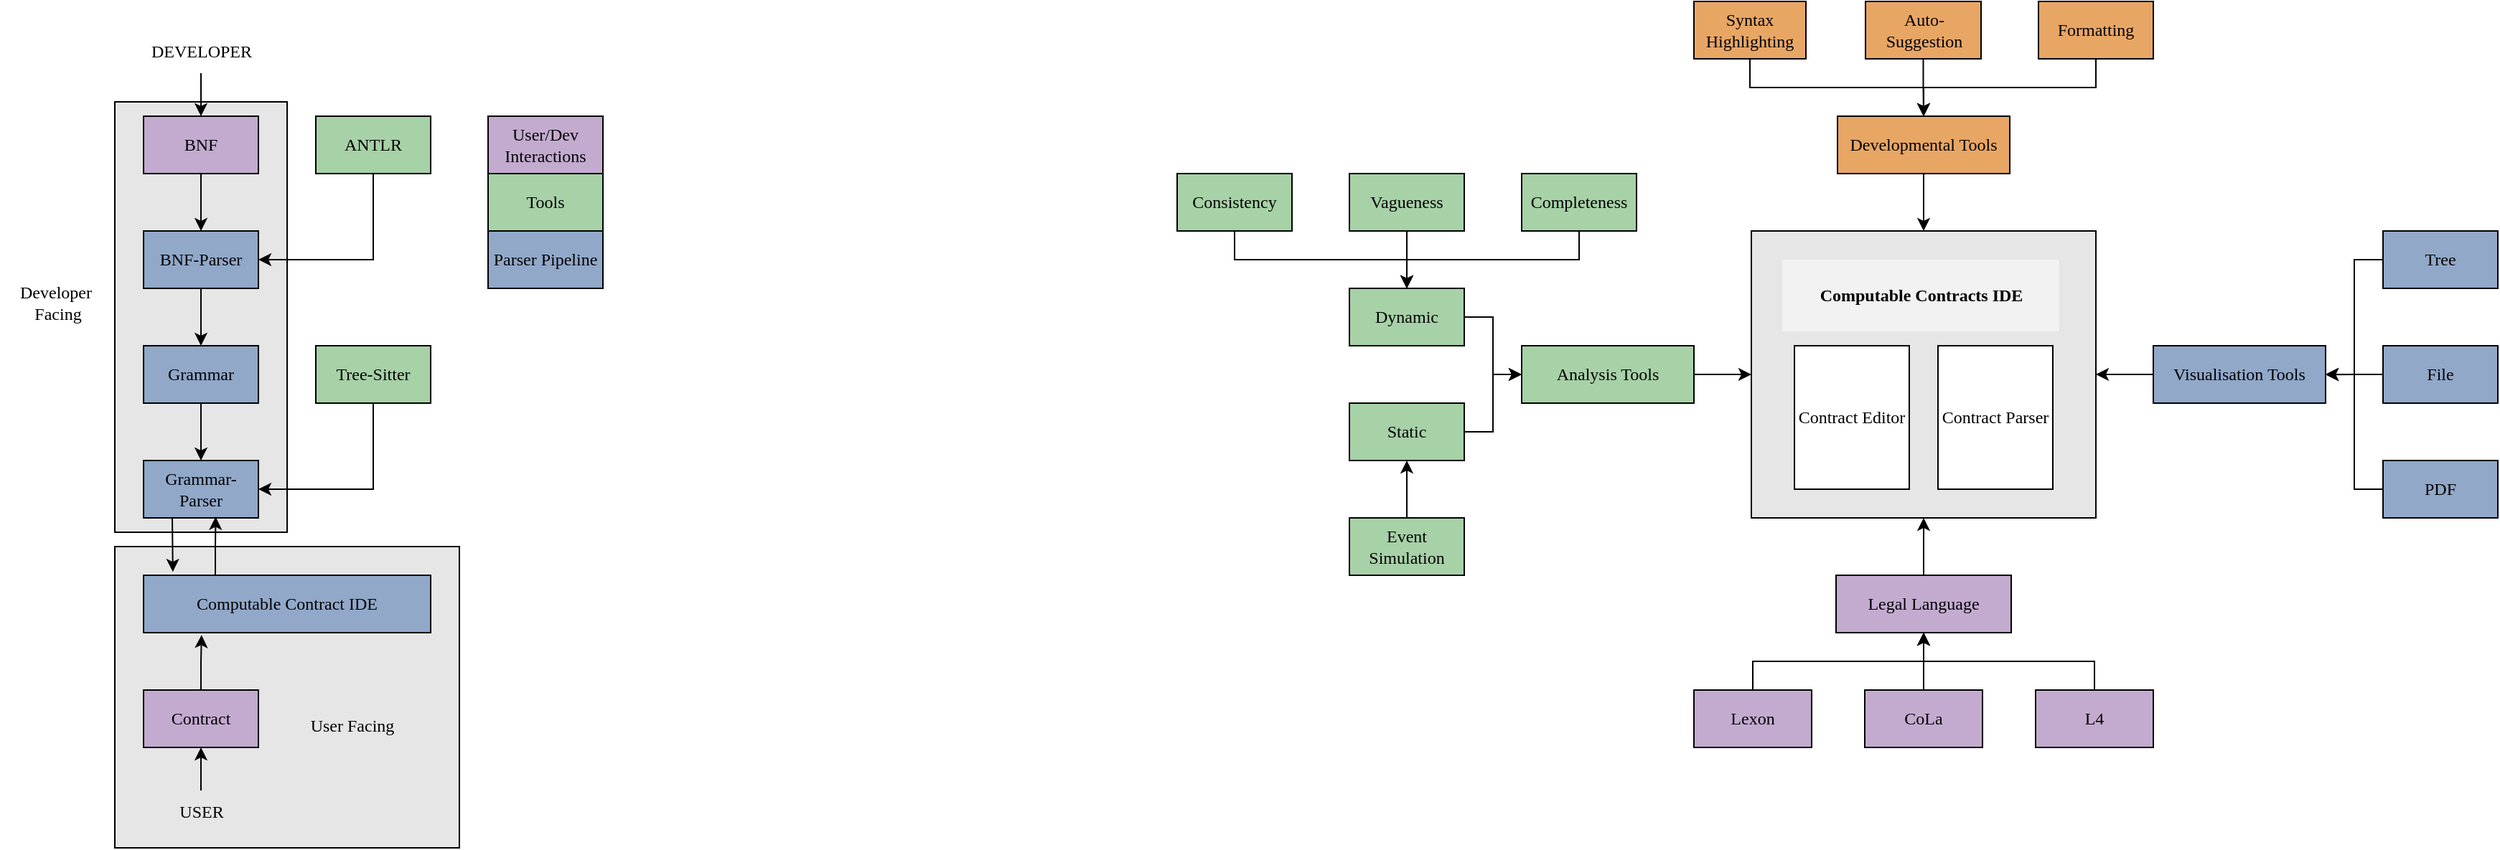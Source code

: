 <mxfile version="26.0.5">
  <diagram name="Page-1" id="Yk5gqsM_una3mSJjagre">
    <mxGraphModel dx="1360" dy="732" grid="1" gridSize="10" guides="1" tooltips="1" connect="1" arrows="1" fold="1" page="1" pageScale="1" pageWidth="850" pageHeight="1100" math="0" shadow="0">
      <root>
        <mxCell id="0" />
        <mxCell id="1" parent="0" />
        <mxCell id="toREJBgp3T2Z5otdVvuI-4" value="" style="rounded=0;whiteSpace=wrap;html=1;fillColor=#E6E6E6;" parent="1" vertex="1">
          <mxGeometry x="1280" y="200" width="240" height="200" as="geometry" />
        </mxCell>
        <mxCell id="Hwh45yyVBSEUl5WAiRsI-37" value="" style="rounded=0;whiteSpace=wrap;html=1;fillColor=#E6E6E6;" parent="1" vertex="1">
          <mxGeometry x="140" y="420" width="240" height="210" as="geometry" />
        </mxCell>
        <mxCell id="Hwh45yyVBSEUl5WAiRsI-35" value="" style="rounded=0;whiteSpace=wrap;html=1;fillColor=#E6E6E6;" parent="1" vertex="1">
          <mxGeometry x="140" y="110" width="120" height="300" as="geometry" />
        </mxCell>
        <mxCell id="Hwh45yyVBSEUl5WAiRsI-8" style="edgeStyle=orthogonalEdgeStyle;rounded=0;orthogonalLoop=1;jettySize=auto;html=1;entryX=0.5;entryY=0;entryDx=0;entryDy=0;" parent="1" source="Hwh45yyVBSEUl5WAiRsI-1" target="Hwh45yyVBSEUl5WAiRsI-7" edge="1">
          <mxGeometry relative="1" as="geometry" />
        </mxCell>
        <mxCell id="Hwh45yyVBSEUl5WAiRsI-1" value="&lt;font face=&quot;Avenir&quot;&gt;BNF&lt;/font&gt;" style="rounded=0;whiteSpace=wrap;html=1;fillColor=#C3ABD0;" parent="1" vertex="1">
          <mxGeometry x="160" y="120" width="80" height="40" as="geometry" />
        </mxCell>
        <mxCell id="Hwh45yyVBSEUl5WAiRsI-4" style="edgeStyle=orthogonalEdgeStyle;rounded=0;orthogonalLoop=1;jettySize=auto;html=1;entryX=0.5;entryY=0;entryDx=0;entryDy=0;" parent="1" source="Hwh45yyVBSEUl5WAiRsI-3" target="Hwh45yyVBSEUl5WAiRsI-1" edge="1">
          <mxGeometry relative="1" as="geometry" />
        </mxCell>
        <mxCell id="Hwh45yyVBSEUl5WAiRsI-3" value="&lt;font face=&quot;Avenir&quot;&gt;DEVELOPER&lt;/font&gt;" style="text;html=1;align=center;verticalAlign=middle;resizable=0;points=[];autosize=1;strokeColor=none;fillColor=none;" parent="1" vertex="1">
          <mxGeometry x="155" y="60" width="90" height="30" as="geometry" />
        </mxCell>
        <mxCell id="Hwh45yyVBSEUl5WAiRsI-6" style="edgeStyle=orthogonalEdgeStyle;rounded=0;orthogonalLoop=1;jettySize=auto;html=1;entryX=1;entryY=0.5;entryDx=0;entryDy=0;exitX=0.5;exitY=1;exitDx=0;exitDy=0;" parent="1" source="Hwh45yyVBSEUl5WAiRsI-5" target="Hwh45yyVBSEUl5WAiRsI-7" edge="1">
          <mxGeometry relative="1" as="geometry">
            <mxPoint x="320" y="200" as="targetPoint" />
          </mxGeometry>
        </mxCell>
        <mxCell id="Hwh45yyVBSEUl5WAiRsI-5" value="&lt;font face=&quot;Avenir&quot;&gt;ANTLR&lt;/font&gt;" style="rounded=0;whiteSpace=wrap;html=1;fillColor=#A7D1A7;" parent="1" vertex="1">
          <mxGeometry x="280" y="120" width="80" height="40" as="geometry" />
        </mxCell>
        <mxCell id="Hwh45yyVBSEUl5WAiRsI-10" style="edgeStyle=orthogonalEdgeStyle;rounded=0;orthogonalLoop=1;jettySize=auto;html=1;" parent="1" source="Hwh45yyVBSEUl5WAiRsI-7" target="Hwh45yyVBSEUl5WAiRsI-9" edge="1">
          <mxGeometry relative="1" as="geometry" />
        </mxCell>
        <mxCell id="Hwh45yyVBSEUl5WAiRsI-7" value="&lt;font face=&quot;Avenir&quot;&gt;BNF-Parser&lt;/font&gt;" style="rounded=0;whiteSpace=wrap;html=1;fillColor=#91A8C9;" parent="1" vertex="1">
          <mxGeometry x="160" y="200" width="80" height="40" as="geometry" />
        </mxCell>
        <mxCell id="Hwh45yyVBSEUl5WAiRsI-11" style="edgeStyle=orthogonalEdgeStyle;rounded=0;orthogonalLoop=1;jettySize=auto;html=1;" parent="1" source="Hwh45yyVBSEUl5WAiRsI-9" target="Hwh45yyVBSEUl5WAiRsI-12" edge="1">
          <mxGeometry relative="1" as="geometry">
            <mxPoint x="200" y="360" as="targetPoint" />
          </mxGeometry>
        </mxCell>
        <mxCell id="Hwh45yyVBSEUl5WAiRsI-9" value="&lt;font face=&quot;Avenir&quot;&gt;Grammar&lt;/font&gt;" style="rounded=0;whiteSpace=wrap;html=1;fillColor=#91A8C9;" parent="1" vertex="1">
          <mxGeometry x="160" y="280" width="80" height="40" as="geometry" />
        </mxCell>
        <mxCell id="Hwh45yyVBSEUl5WAiRsI-12" value="&lt;font face=&quot;Avenir&quot;&gt;Grammar-Parser&lt;/font&gt;" style="rounded=0;whiteSpace=wrap;html=1;fillColor=#91A8C9;" parent="1" vertex="1">
          <mxGeometry x="160" y="360" width="80" height="40" as="geometry" />
        </mxCell>
        <mxCell id="Hwh45yyVBSEUl5WAiRsI-15" style="edgeStyle=orthogonalEdgeStyle;rounded=0;orthogonalLoop=1;jettySize=auto;html=1;entryX=1;entryY=0.5;entryDx=0;entryDy=0;exitX=0.5;exitY=1;exitDx=0;exitDy=0;" parent="1" source="Hwh45yyVBSEUl5WAiRsI-14" target="Hwh45yyVBSEUl5WAiRsI-12" edge="1">
          <mxGeometry relative="1" as="geometry" />
        </mxCell>
        <mxCell id="Hwh45yyVBSEUl5WAiRsI-14" value="&lt;font face=&quot;Avenir&quot;&gt;Tree-Sitter&lt;/font&gt;" style="rounded=0;whiteSpace=wrap;html=1;fillColor=#A7D1A7;" parent="1" vertex="1">
          <mxGeometry x="280" y="280" width="80" height="40" as="geometry" />
        </mxCell>
        <mxCell id="Hwh45yyVBSEUl5WAiRsI-18" value="&lt;font face=&quot;Avenir&quot;&gt;Computable Contract IDE&lt;/font&gt;" style="rounded=0;whiteSpace=wrap;html=1;fillColor=#91A8C9;" parent="1" vertex="1">
          <mxGeometry x="160" y="440" width="200" height="40" as="geometry" />
        </mxCell>
        <mxCell id="Hwh45yyVBSEUl5WAiRsI-23" style="edgeStyle=orthogonalEdgeStyle;rounded=0;orthogonalLoop=1;jettySize=auto;html=1;exitX=0.25;exitY=1;exitDx=0;exitDy=0;entryX=0.102;entryY=-0.06;entryDx=0;entryDy=0;entryPerimeter=0;" parent="1" source="Hwh45yyVBSEUl5WAiRsI-12" target="Hwh45yyVBSEUl5WAiRsI-18" edge="1">
          <mxGeometry relative="1" as="geometry" />
        </mxCell>
        <mxCell id="Hwh45yyVBSEUl5WAiRsI-26" style="edgeStyle=orthogonalEdgeStyle;rounded=0;orthogonalLoop=1;jettySize=auto;html=1;exitX=0.25;exitY=0;exitDx=0;exitDy=0;entryX=0.628;entryY=0.982;entryDx=0;entryDy=0;entryPerimeter=0;" parent="1" source="Hwh45yyVBSEUl5WAiRsI-18" target="Hwh45yyVBSEUl5WAiRsI-12" edge="1">
          <mxGeometry relative="1" as="geometry" />
        </mxCell>
        <mxCell id="Hwh45yyVBSEUl5WAiRsI-28" value="&lt;font face=&quot;Avenir&quot;&gt;Contract&lt;/font&gt;" style="rounded=0;whiteSpace=wrap;html=1;fillColor=#C3ABD0;" parent="1" vertex="1">
          <mxGeometry x="160" y="520" width="80" height="40" as="geometry" />
        </mxCell>
        <mxCell id="Hwh45yyVBSEUl5WAiRsI-31" style="edgeStyle=orthogonalEdgeStyle;rounded=0;orthogonalLoop=1;jettySize=auto;html=1;entryX=0.202;entryY=1.041;entryDx=0;entryDy=0;entryPerimeter=0;" parent="1" source="Hwh45yyVBSEUl5WAiRsI-28" target="Hwh45yyVBSEUl5WAiRsI-18" edge="1">
          <mxGeometry relative="1" as="geometry" />
        </mxCell>
        <mxCell id="Hwh45yyVBSEUl5WAiRsI-33" style="edgeStyle=orthogonalEdgeStyle;rounded=0;orthogonalLoop=1;jettySize=auto;html=1;entryX=0.5;entryY=1;entryDx=0;entryDy=0;" parent="1" source="Hwh45yyVBSEUl5WAiRsI-32" target="Hwh45yyVBSEUl5WAiRsI-28" edge="1">
          <mxGeometry relative="1" as="geometry" />
        </mxCell>
        <mxCell id="Hwh45yyVBSEUl5WAiRsI-32" value="&lt;font face=&quot;Avenir&quot;&gt;USER&lt;/font&gt;" style="text;html=1;align=center;verticalAlign=middle;resizable=0;points=[];autosize=1;strokeColor=none;fillColor=none;" parent="1" vertex="1">
          <mxGeometry x="175" y="590" width="50" height="30" as="geometry" />
        </mxCell>
        <mxCell id="Hwh45yyVBSEUl5WAiRsI-38" value="&lt;font face=&quot;Avenir&quot;&gt;Developer&amp;nbsp;&lt;/font&gt;&lt;div&gt;&lt;font face=&quot;Avenir&quot;&gt;Facing&lt;/font&gt;&lt;/div&gt;" style="text;html=1;align=center;verticalAlign=middle;resizable=0;points=[];autosize=1;strokeColor=none;fillColor=none;" parent="1" vertex="1">
          <mxGeometry x="60" y="230" width="80" height="40" as="geometry" />
        </mxCell>
        <mxCell id="Hwh45yyVBSEUl5WAiRsI-39" value="&lt;font face=&quot;Avenir&quot;&gt;User Facing&lt;/font&gt;" style="text;html=1;align=center;verticalAlign=middle;resizable=0;points=[];autosize=1;strokeColor=none;fillColor=none;" parent="1" vertex="1">
          <mxGeometry x="260" y="530" width="90" height="30" as="geometry" />
        </mxCell>
        <mxCell id="Hwh45yyVBSEUl5WAiRsI-41" value="&lt;font face=&quot;Avenir&quot;&gt;User/Dev Interactions&lt;/font&gt;" style="rounded=0;whiteSpace=wrap;html=1;fillColor=#C3ABD0;" parent="1" vertex="1">
          <mxGeometry x="400" y="120" width="80" height="40" as="geometry" />
        </mxCell>
        <mxCell id="Hwh45yyVBSEUl5WAiRsI-42" value="&lt;font face=&quot;Avenir&quot;&gt;Tools&lt;/font&gt;" style="rounded=0;whiteSpace=wrap;html=1;fillColor=#A7D1A7;" parent="1" vertex="1">
          <mxGeometry x="400" y="160" width="80" height="40" as="geometry" />
        </mxCell>
        <mxCell id="Hwh45yyVBSEUl5WAiRsI-43" value="&lt;font face=&quot;Avenir&quot;&gt;Parser Pipeline&lt;/font&gt;" style="rounded=0;whiteSpace=wrap;html=1;fillColor=#91A8C9;" parent="1" vertex="1">
          <mxGeometry x="400" y="200" width="80" height="40" as="geometry" />
        </mxCell>
        <mxCell id="toREJBgp3T2Z5otdVvuI-7" style="edgeStyle=orthogonalEdgeStyle;rounded=0;orthogonalLoop=1;jettySize=auto;html=1;entryX=0.5;entryY=1;entryDx=0;entryDy=0;" parent="1" source="toREJBgp3T2Z5otdVvuI-1" target="toREJBgp3T2Z5otdVvuI-4" edge="1">
          <mxGeometry relative="1" as="geometry" />
        </mxCell>
        <mxCell id="toREJBgp3T2Z5otdVvuI-1" value="&lt;font face=&quot;Avenir&quot;&gt;Legal Language&lt;/font&gt;" style="rounded=0;whiteSpace=wrap;html=1;fillColor=#C3ABD0;" parent="1" vertex="1">
          <mxGeometry x="1339" y="440" width="122" height="40" as="geometry" />
        </mxCell>
        <mxCell id="toREJBgp3T2Z5otdVvuI-5" style="edgeStyle=orthogonalEdgeStyle;rounded=0;orthogonalLoop=1;jettySize=auto;html=1;entryX=0;entryY=0.5;entryDx=0;entryDy=0;" parent="1" source="toREJBgp3T2Z5otdVvuI-2" target="toREJBgp3T2Z5otdVvuI-4" edge="1">
          <mxGeometry relative="1" as="geometry" />
        </mxCell>
        <mxCell id="toREJBgp3T2Z5otdVvuI-2" value="&lt;font face=&quot;Avenir&quot;&gt;Analysis Tools&lt;/font&gt;" style="rounded=0;whiteSpace=wrap;html=1;fillColor=#A7D1A7;" parent="1" vertex="1">
          <mxGeometry x="1120" y="280" width="120" height="40" as="geometry" />
        </mxCell>
        <mxCell id="toREJBgp3T2Z5otdVvuI-6" style="edgeStyle=orthogonalEdgeStyle;rounded=0;orthogonalLoop=1;jettySize=auto;html=1;entryX=1;entryY=0.5;entryDx=0;entryDy=0;" parent="1" source="toREJBgp3T2Z5otdVvuI-3" target="toREJBgp3T2Z5otdVvuI-4" edge="1">
          <mxGeometry relative="1" as="geometry" />
        </mxCell>
        <mxCell id="toREJBgp3T2Z5otdVvuI-3" value="&lt;font face=&quot;Avenir&quot;&gt;Visualisation Tools&lt;/font&gt;" style="rounded=0;whiteSpace=wrap;html=1;fillColor=#91A8C9;" parent="1" vertex="1">
          <mxGeometry x="1560" y="280" width="120" height="40" as="geometry" />
        </mxCell>
        <mxCell id="toREJBgp3T2Z5otdVvuI-8" value="&lt;font face=&quot;Avenir&quot;&gt;Computable Contracts IDE&lt;/font&gt;" style="text;html=1;align=center;verticalAlign=middle;whiteSpace=wrap;rounded=0;fontStyle=1;fillColor=#F2F2F2;" parent="1" vertex="1">
          <mxGeometry x="1301.63" y="220" width="192.75" height="50" as="geometry" />
        </mxCell>
        <mxCell id="toREJBgp3T2Z5otdVvuI-9" value="&lt;font face=&quot;Avenir&quot;&gt;Contract Editor&lt;/font&gt;" style="rounded=0;whiteSpace=wrap;html=1;fontStyle=0" parent="1" vertex="1">
          <mxGeometry x="1310" y="280" width="80" height="100" as="geometry" />
        </mxCell>
        <mxCell id="toREJBgp3T2Z5otdVvuI-10" value="&lt;font face=&quot;Avenir&quot;&gt;Contract Parser&lt;/font&gt;" style="rounded=0;whiteSpace=wrap;html=1;fontStyle=0" parent="1" vertex="1">
          <mxGeometry x="1410" y="280" width="80" height="100" as="geometry" />
        </mxCell>
        <mxCell id="ZlwTb9oOvierl9NkocId-6" style="edgeStyle=orthogonalEdgeStyle;rounded=0;orthogonalLoop=1;jettySize=auto;html=1;entryX=1;entryY=0.5;entryDx=0;entryDy=0;" edge="1" parent="1" source="ZlwTb9oOvierl9NkocId-1" target="toREJBgp3T2Z5otdVvuI-3">
          <mxGeometry relative="1" as="geometry" />
        </mxCell>
        <mxCell id="ZlwTb9oOvierl9NkocId-1" value="&lt;font face=&quot;Avenir&quot;&gt;Tree&lt;/font&gt;" style="rounded=0;whiteSpace=wrap;html=1;fillColor=#91A8C9;" vertex="1" parent="1">
          <mxGeometry x="1720" y="200" width="80" height="40" as="geometry" />
        </mxCell>
        <mxCell id="ZlwTb9oOvierl9NkocId-5" style="edgeStyle=orthogonalEdgeStyle;rounded=0;orthogonalLoop=1;jettySize=auto;html=1;exitX=0;exitY=0.5;exitDx=0;exitDy=0;" edge="1" parent="1" source="ZlwTb9oOvierl9NkocId-2">
          <mxGeometry relative="1" as="geometry">
            <mxPoint x="1680" y="300.167" as="targetPoint" />
          </mxGeometry>
        </mxCell>
        <mxCell id="ZlwTb9oOvierl9NkocId-2" value="&lt;font face=&quot;Avenir&quot;&gt;File&lt;/font&gt;" style="rounded=0;whiteSpace=wrap;html=1;fillColor=#91A8C9;" vertex="1" parent="1">
          <mxGeometry x="1720" y="280" width="80" height="40" as="geometry" />
        </mxCell>
        <mxCell id="ZlwTb9oOvierl9NkocId-4" style="edgeStyle=orthogonalEdgeStyle;rounded=0;orthogonalLoop=1;jettySize=auto;html=1;exitX=0;exitY=0.5;exitDx=0;exitDy=0;entryX=1;entryY=0.5;entryDx=0;entryDy=0;" edge="1" parent="1" source="ZlwTb9oOvierl9NkocId-3" target="toREJBgp3T2Z5otdVvuI-3">
          <mxGeometry relative="1" as="geometry" />
        </mxCell>
        <mxCell id="ZlwTb9oOvierl9NkocId-3" value="&lt;font face=&quot;Avenir&quot;&gt;PDF&lt;/font&gt;" style="rounded=0;whiteSpace=wrap;html=1;fillColor=#91A8C9;" vertex="1" parent="1">
          <mxGeometry x="1720" y="360" width="80" height="40" as="geometry" />
        </mxCell>
        <mxCell id="ZlwTb9oOvierl9NkocId-8" style="edgeStyle=orthogonalEdgeStyle;rounded=0;orthogonalLoop=1;jettySize=auto;html=1;entryX=0;entryY=0.5;entryDx=0;entryDy=0;" edge="1" parent="1" source="ZlwTb9oOvierl9NkocId-7" target="toREJBgp3T2Z5otdVvuI-2">
          <mxGeometry relative="1" as="geometry" />
        </mxCell>
        <mxCell id="ZlwTb9oOvierl9NkocId-7" value="&lt;font face=&quot;Avenir&quot;&gt;Dynamic&lt;/font&gt;" style="rounded=0;whiteSpace=wrap;html=1;fillColor=#A7D1A7;" vertex="1" parent="1">
          <mxGeometry x="1000" y="240" width="80" height="40" as="geometry" />
        </mxCell>
        <mxCell id="ZlwTb9oOvierl9NkocId-11" style="edgeStyle=orthogonalEdgeStyle;rounded=0;orthogonalLoop=1;jettySize=auto;html=1;entryX=0;entryY=0.5;entryDx=0;entryDy=0;" edge="1" parent="1" source="ZlwTb9oOvierl9NkocId-9" target="toREJBgp3T2Z5otdVvuI-2">
          <mxGeometry relative="1" as="geometry" />
        </mxCell>
        <mxCell id="ZlwTb9oOvierl9NkocId-9" value="&lt;font face=&quot;Avenir&quot;&gt;Static&lt;/font&gt;" style="rounded=0;whiteSpace=wrap;html=1;fillColor=#A7D1A7;" vertex="1" parent="1">
          <mxGeometry x="1000" y="320" width="80" height="40" as="geometry" />
        </mxCell>
        <mxCell id="ZlwTb9oOvierl9NkocId-15" style="edgeStyle=orthogonalEdgeStyle;rounded=0;orthogonalLoop=1;jettySize=auto;html=1;entryX=0.5;entryY=0;entryDx=0;entryDy=0;exitX=0.5;exitY=1;exitDx=0;exitDy=0;" edge="1" parent="1" source="ZlwTb9oOvierl9NkocId-12" target="ZlwTb9oOvierl9NkocId-7">
          <mxGeometry relative="1" as="geometry" />
        </mxCell>
        <mxCell id="ZlwTb9oOvierl9NkocId-12" value="&lt;font face=&quot;Avenir&quot;&gt;Consistency&lt;/font&gt;" style="rounded=0;whiteSpace=wrap;html=1;fillColor=#A7D1A7;" vertex="1" parent="1">
          <mxGeometry x="880" y="160" width="80" height="40" as="geometry" />
        </mxCell>
        <mxCell id="ZlwTb9oOvierl9NkocId-16" style="edgeStyle=orthogonalEdgeStyle;rounded=0;orthogonalLoop=1;jettySize=auto;html=1;" edge="1" parent="1" source="ZlwTb9oOvierl9NkocId-13">
          <mxGeometry relative="1" as="geometry">
            <mxPoint x="1040" y="240" as="targetPoint" />
          </mxGeometry>
        </mxCell>
        <mxCell id="ZlwTb9oOvierl9NkocId-13" value="&lt;font face=&quot;Avenir&quot;&gt;Vagueness&lt;/font&gt;" style="rounded=0;whiteSpace=wrap;html=1;fillColor=#A7D1A7;" vertex="1" parent="1">
          <mxGeometry x="1000" y="160" width="80" height="40" as="geometry" />
        </mxCell>
        <mxCell id="ZlwTb9oOvierl9NkocId-17" style="edgeStyle=orthogonalEdgeStyle;rounded=0;orthogonalLoop=1;jettySize=auto;html=1;entryX=0.5;entryY=0;entryDx=0;entryDy=0;exitX=0.5;exitY=1;exitDx=0;exitDy=0;" edge="1" parent="1" source="ZlwTb9oOvierl9NkocId-14" target="ZlwTb9oOvierl9NkocId-7">
          <mxGeometry relative="1" as="geometry" />
        </mxCell>
        <mxCell id="ZlwTb9oOvierl9NkocId-14" value="&lt;font face=&quot;Avenir&quot;&gt;Completeness&lt;/font&gt;" style="rounded=0;whiteSpace=wrap;html=1;fillColor=#A7D1A7;" vertex="1" parent="1">
          <mxGeometry x="1120" y="160" width="80" height="40" as="geometry" />
        </mxCell>
        <mxCell id="ZlwTb9oOvierl9NkocId-19" style="edgeStyle=orthogonalEdgeStyle;rounded=0;orthogonalLoop=1;jettySize=auto;html=1;entryX=0.5;entryY=1;entryDx=0;entryDy=0;" edge="1" parent="1" source="ZlwTb9oOvierl9NkocId-18" target="ZlwTb9oOvierl9NkocId-9">
          <mxGeometry relative="1" as="geometry" />
        </mxCell>
        <mxCell id="ZlwTb9oOvierl9NkocId-18" value="&lt;font face=&quot;Avenir&quot;&gt;Event Simulation&lt;/font&gt;" style="rounded=0;whiteSpace=wrap;html=1;fillColor=#A7D1A7;" vertex="1" parent="1">
          <mxGeometry x="1000" y="400" width="80" height="40" as="geometry" />
        </mxCell>
        <mxCell id="ZlwTb9oOvierl9NkocId-30" style="edgeStyle=orthogonalEdgeStyle;rounded=0;orthogonalLoop=1;jettySize=auto;html=1;exitX=0.5;exitY=0;exitDx=0;exitDy=0;entryX=0.5;entryY=1;entryDx=0;entryDy=0;" edge="1" parent="1" source="ZlwTb9oOvierl9NkocId-20" target="toREJBgp3T2Z5otdVvuI-1">
          <mxGeometry relative="1" as="geometry" />
        </mxCell>
        <mxCell id="ZlwTb9oOvierl9NkocId-20" value="&lt;font face=&quot;Avenir&quot;&gt;Lexon&lt;/font&gt;" style="rounded=0;whiteSpace=wrap;html=1;fillColor=#C3ABD0;" vertex="1" parent="1">
          <mxGeometry x="1240" y="520" width="82" height="40" as="geometry" />
        </mxCell>
        <mxCell id="ZlwTb9oOvierl9NkocId-28" style="edgeStyle=orthogonalEdgeStyle;rounded=0;orthogonalLoop=1;jettySize=auto;html=1;" edge="1" parent="1" source="ZlwTb9oOvierl9NkocId-21">
          <mxGeometry relative="1" as="geometry">
            <mxPoint x="1400.0" y="480" as="targetPoint" />
          </mxGeometry>
        </mxCell>
        <mxCell id="ZlwTb9oOvierl9NkocId-21" value="&lt;font face=&quot;Avenir&quot;&gt;CoLa&lt;/font&gt;" style="rounded=0;whiteSpace=wrap;html=1;fillColor=#C3ABD0;" vertex="1" parent="1">
          <mxGeometry x="1359" y="520" width="82" height="40" as="geometry" />
        </mxCell>
        <mxCell id="ZlwTb9oOvierl9NkocId-27" style="edgeStyle=orthogonalEdgeStyle;rounded=0;orthogonalLoop=1;jettySize=auto;html=1;entryX=0.5;entryY=1;entryDx=0;entryDy=0;exitX=0.5;exitY=0;exitDx=0;exitDy=0;" edge="1" parent="1" source="ZlwTb9oOvierl9NkocId-22" target="toREJBgp3T2Z5otdVvuI-1">
          <mxGeometry relative="1" as="geometry" />
        </mxCell>
        <mxCell id="ZlwTb9oOvierl9NkocId-22" value="&lt;font face=&quot;Avenir&quot;&gt;L4&lt;/font&gt;" style="rounded=0;whiteSpace=wrap;html=1;fillColor=#C3ABD0;" vertex="1" parent="1">
          <mxGeometry x="1478" y="520" width="82" height="40" as="geometry" />
        </mxCell>
        <mxCell id="ZlwTb9oOvierl9NkocId-32" style="edgeStyle=orthogonalEdgeStyle;rounded=0;orthogonalLoop=1;jettySize=auto;html=1;entryX=0.5;entryY=0;entryDx=0;entryDy=0;" edge="1" parent="1" source="ZlwTb9oOvierl9NkocId-31" target="toREJBgp3T2Z5otdVvuI-4">
          <mxGeometry relative="1" as="geometry" />
        </mxCell>
        <mxCell id="ZlwTb9oOvierl9NkocId-31" value="&lt;font face=&quot;Avenir&quot;&gt;Developmental Tools&lt;/font&gt;" style="rounded=0;whiteSpace=wrap;html=1;fillColor=#E8A665;" vertex="1" parent="1">
          <mxGeometry x="1340" y="120" width="120" height="40" as="geometry" />
        </mxCell>
        <mxCell id="ZlwTb9oOvierl9NkocId-38" style="edgeStyle=orthogonalEdgeStyle;rounded=0;orthogonalLoop=1;jettySize=auto;html=1;entryX=0.5;entryY=0;entryDx=0;entryDy=0;exitX=0.5;exitY=1;exitDx=0;exitDy=0;" edge="1" parent="1" source="ZlwTb9oOvierl9NkocId-33" target="ZlwTb9oOvierl9NkocId-31">
          <mxGeometry relative="1" as="geometry" />
        </mxCell>
        <mxCell id="ZlwTb9oOvierl9NkocId-33" value="&lt;font face=&quot;Avenir&quot;&gt;Syntax Highlighting&lt;/font&gt;" style="rounded=0;whiteSpace=wrap;html=1;fillColor=#E8A665;" vertex="1" parent="1">
          <mxGeometry x="1240" y="40" width="78" height="40" as="geometry" />
        </mxCell>
        <mxCell id="ZlwTb9oOvierl9NkocId-37" style="edgeStyle=orthogonalEdgeStyle;rounded=0;orthogonalLoop=1;jettySize=auto;html=1;entryX=0.5;entryY=0;entryDx=0;entryDy=0;" edge="1" parent="1" source="ZlwTb9oOvierl9NkocId-34" target="ZlwTb9oOvierl9NkocId-31">
          <mxGeometry relative="1" as="geometry" />
        </mxCell>
        <mxCell id="ZlwTb9oOvierl9NkocId-34" value="&lt;font face=&quot;Avenir&quot;&gt;Auto-Suggestion&lt;/font&gt;" style="rounded=0;whiteSpace=wrap;html=1;fillColor=#E8A665;" vertex="1" parent="1">
          <mxGeometry x="1359.5" y="40" width="80.5" height="40" as="geometry" />
        </mxCell>
        <mxCell id="ZlwTb9oOvierl9NkocId-39" style="edgeStyle=orthogonalEdgeStyle;rounded=0;orthogonalLoop=1;jettySize=auto;html=1;entryX=0.5;entryY=0;entryDx=0;entryDy=0;exitX=0.5;exitY=1;exitDx=0;exitDy=0;" edge="1" parent="1" source="ZlwTb9oOvierl9NkocId-35" target="ZlwTb9oOvierl9NkocId-31">
          <mxGeometry relative="1" as="geometry" />
        </mxCell>
        <mxCell id="ZlwTb9oOvierl9NkocId-35" value="&lt;font face=&quot;Avenir&quot;&gt;Formatting&lt;/font&gt;" style="rounded=0;whiteSpace=wrap;html=1;fillColor=#E8A665;" vertex="1" parent="1">
          <mxGeometry x="1480" y="40" width="80" height="40" as="geometry" />
        </mxCell>
      </root>
    </mxGraphModel>
  </diagram>
</mxfile>
